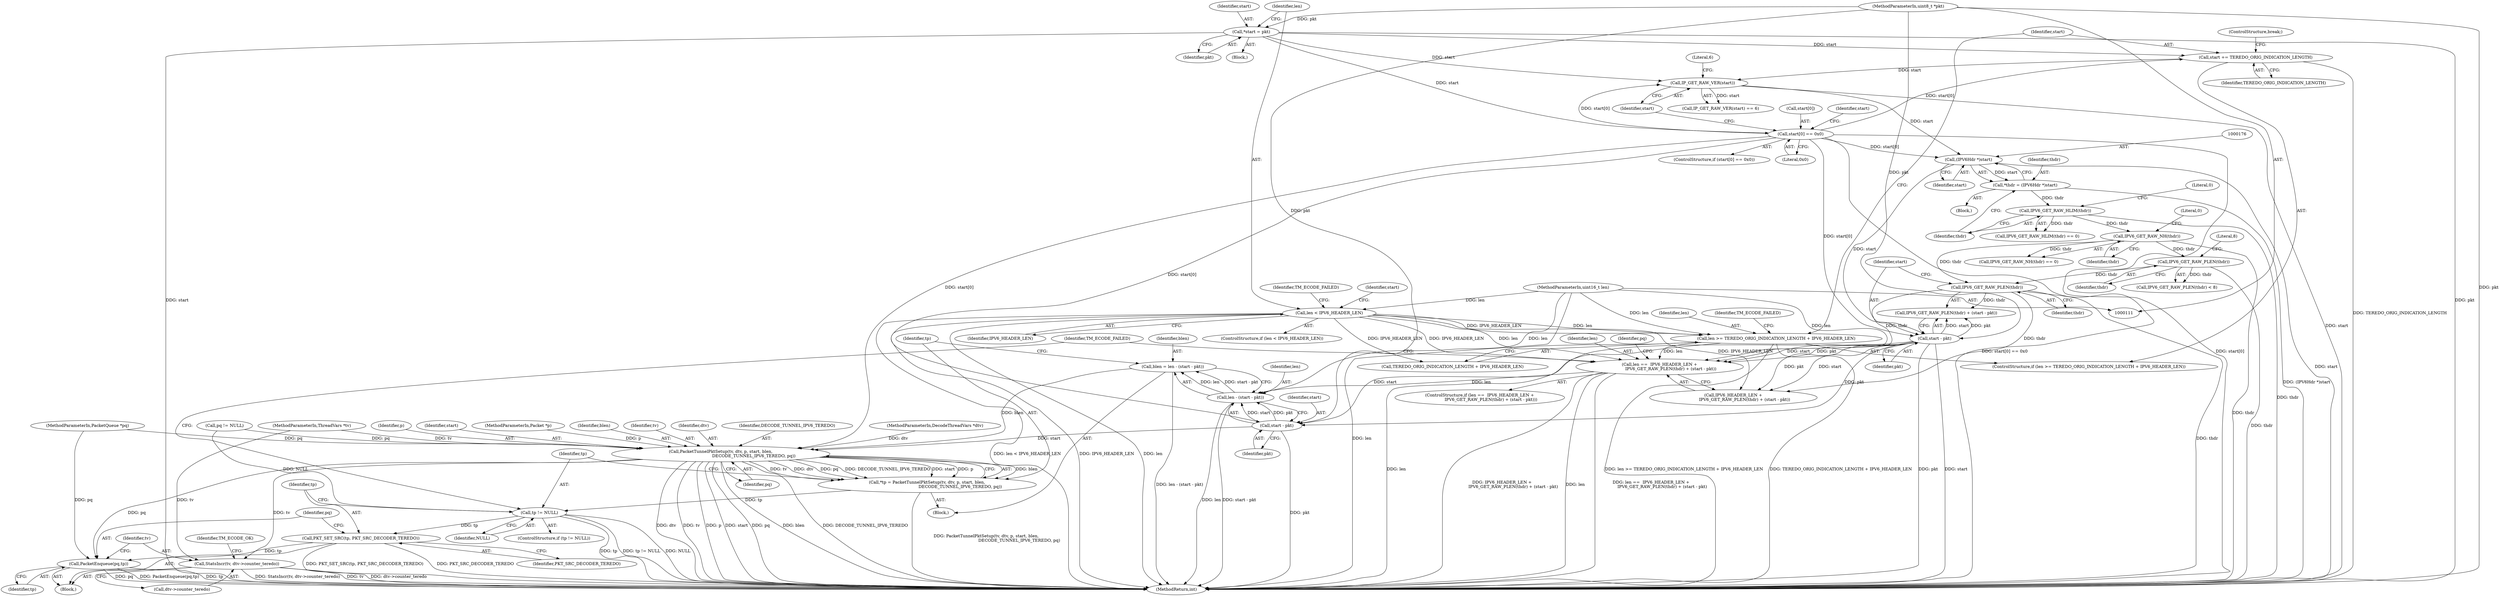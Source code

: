 digraph "0_suricata_11f3659f64a4e42e90cb3c09fcef66894205aefe_0@integer" {
"1000215" [label="(Call,blen = len - (start - pkt))"];
"1000217" [label="(Call,len - (start - pkt))"];
"1000198" [label="(Call,len ==  IPV6_HEADER_LEN +\n                 IPV6_GET_RAW_PLEN(thdr) + (start - pkt))"];
"1000129" [label="(Call,len < IPV6_HEADER_LEN)"];
"1000116" [label="(MethodParameterIn,uint16_t len)"];
"1000148" [label="(Call,len >= TEREDO_ORIG_INDICATION_LENGTH + IPV6_HEADER_LEN)"];
"1000203" [label="(Call,IPV6_GET_RAW_PLEN(thdr))"];
"1000188" [label="(Call,IPV6_GET_RAW_NH(thdr))"];
"1000180" [label="(Call,IPV6_GET_RAW_HLIM(thdr))"];
"1000173" [label="(Call,*thdr = (IPV6Hdr *)start)"];
"1000175" [label="(Call,(IPV6Hdr *)start)"];
"1000168" [label="(Call,IP_GET_RAW_VER(start))"];
"1000125" [label="(Call,*start = pkt)"];
"1000115" [label="(MethodParameterIn,uint8_t *pkt)"];
"1000153" [label="(Call,start += TEREDO_ORIG_INDICATION_LENGTH)"];
"1000135" [label="(Call,start[0] == 0x0)"];
"1000192" [label="(Call,IPV6_GET_RAW_PLEN(thdr))"];
"1000205" [label="(Call,start - pkt)"];
"1000219" [label="(Call,start - pkt)"];
"1000225" [label="(Call,PacketTunnelPktSetup(tv, dtv, p, start, blen,\n                                                  DECODE_TUNNEL_IPV6_TEREDO, pq))"];
"1000223" [label="(Call,*tp = PacketTunnelPktSetup(tv, dtv, p, start, blen,\n                                                  DECODE_TUNNEL_IPV6_TEREDO, pq))"];
"1000234" [label="(Call,tp != NULL)"];
"1000238" [label="(Call,PKT_SET_SRC(tp, PKT_SRC_DECODER_TEREDO))"];
"1000241" [label="(Call,PacketEnqueue(pq,tp))"];
"1000244" [label="(Call,StatsIncr(tv, dtv->counter_teredo))"];
"1000189" [label="(Identifier,thdr)"];
"1000117" [label="(MethodParameterIn,PacketQueue *pq)"];
"1000199" [label="(Identifier,len)"];
"1000235" [label="(Identifier,tp)"];
"1000243" [label="(Identifier,tp)"];
"1000114" [label="(MethodParameterIn,Packet *p)"];
"1000197" [label="(ControlStructure,if (len ==  IPV6_HEADER_LEN +\n                 IPV6_GET_RAW_PLEN(thdr) + (start - pkt)))"];
"1000180" [label="(Call,IPV6_GET_RAW_HLIM(thdr))"];
"1000127" [label="(Identifier,pkt)"];
"1000207" [label="(Identifier,pkt)"];
"1000230" [label="(Identifier,blen)"];
"1000191" [label="(Call,IPV6_GET_RAW_PLEN(thdr) < 8)"];
"1000137" [label="(Identifier,start)"];
"1000187" [label="(Call,IPV6_GET_RAW_NH(thdr) == 0)"];
"1000131" [label="(Identifier,IPV6_HEADER_LEN)"];
"1000128" [label="(ControlStructure,if (len < IPV6_HEADER_LEN))"];
"1000175" [label="(Call,(IPV6Hdr *)start)"];
"1000158" [label="(Identifier,TM_ECODE_FAILED)"];
"1000218" [label="(Identifier,len)"];
"1000134" [label="(ControlStructure,if (start[0] == 0x0))"];
"1000139" [label="(Literal,0x0)"];
"1000154" [label="(Identifier,start)"];
"1000153" [label="(Call,start += TEREDO_ORIG_INDICATION_LENGTH)"];
"1000188" [label="(Call,IPV6_GET_RAW_NH(thdr))"];
"1000116" [label="(MethodParameterIn,uint16_t len)"];
"1000226" [label="(Identifier,tv)"];
"1000206" [label="(Identifier,start)"];
"1000125" [label="(Call,*start = pkt)"];
"1000204" [label="(Identifier,thdr)"];
"1000182" [label="(Literal,0)"];
"1000179" [label="(Call,IPV6_GET_RAW_HLIM(thdr) == 0)"];
"1000232" [label="(Identifier,pq)"];
"1000136" [label="(Call,start[0])"];
"1000205" [label="(Call,start - pkt)"];
"1000174" [label="(Identifier,thdr)"];
"1000236" [label="(Identifier,NULL)"];
"1000118" [label="(Block,)"];
"1000255" [label="(MethodReturn,int)"];
"1000173" [label="(Call,*thdr = (IPV6Hdr *)start)"];
"1000147" [label="(ControlStructure,if (len >= TEREDO_ORIG_INDICATION_LENGTH + IPV6_HEADER_LEN))"];
"1000150" [label="(Call,TEREDO_ORIG_INDICATION_LENGTH + IPV6_HEADER_LEN)"];
"1000112" [label="(MethodParameterIn,ThreadVars *tv)"];
"1000227" [label="(Identifier,dtv)"];
"1000216" [label="(Identifier,blen)"];
"1000200" [label="(Call,IPV6_HEADER_LEN +\n                 IPV6_GET_RAW_PLEN(thdr) + (start - pkt))"];
"1000159" [label="(ControlStructure,break;)"];
"1000246" [label="(Call,dtv->counter_teredo)"];
"1000238" [label="(Call,PKT_SET_SRC(tp, PKT_SRC_DECODER_TEREDO))"];
"1000224" [label="(Identifier,tp)"];
"1000231" [label="(Identifier,DECODE_TUNNEL_IPV6_TEREDO)"];
"1000217" [label="(Call,len - (start - pkt))"];
"1000234" [label="(Call,tp != NULL)"];
"1000169" [label="(Identifier,start)"];
"1000143" [label="(Identifier,start)"];
"1000126" [label="(Identifier,start)"];
"1000130" [label="(Identifier,len)"];
"1000244" [label="(Call,StatsIncr(tv, dtv->counter_teredo))"];
"1000221" [label="(Identifier,pkt)"];
"1000237" [label="(Block,)"];
"1000115" [label="(MethodParameterIn,uint8_t *pkt)"];
"1000240" [label="(Identifier,PKT_SRC_DECODER_TEREDO)"];
"1000133" [label="(Identifier,TM_ECODE_FAILED)"];
"1000113" [label="(MethodParameterIn,DecodeThreadVars *dtv)"];
"1000193" [label="(Identifier,thdr)"];
"1000129" [label="(Call,len < IPV6_HEADER_LEN)"];
"1000190" [label="(Literal,0)"];
"1000211" [label="(Identifier,pq)"];
"1000241" [label="(Call,PacketEnqueue(pq,tp))"];
"1000198" [label="(Call,len ==  IPV6_HEADER_LEN +\n                 IPV6_GET_RAW_PLEN(thdr) + (start - pkt))"];
"1000239" [label="(Identifier,tp)"];
"1000192" [label="(Call,IPV6_GET_RAW_PLEN(thdr))"];
"1000210" [label="(Call,pq != NULL)"];
"1000203" [label="(Call,IPV6_GET_RAW_PLEN(thdr))"];
"1000252" [label="(Identifier,TM_ECODE_FAILED)"];
"1000177" [label="(Identifier,start)"];
"1000233" [label="(ControlStructure,if (tp != NULL))"];
"1000155" [label="(Identifier,TEREDO_ORIG_INDICATION_LENGTH)"];
"1000202" [label="(Call,IPV6_GET_RAW_PLEN(thdr) + (start - pkt))"];
"1000171" [label="(Block,)"];
"1000220" [label="(Identifier,start)"];
"1000219" [label="(Call,start - pkt)"];
"1000170" [label="(Literal,6)"];
"1000223" [label="(Call,*tp = PacketTunnelPktSetup(tv, dtv, p, start, blen,\n                                                  DECODE_TUNNEL_IPV6_TEREDO, pq))"];
"1000242" [label="(Identifier,pq)"];
"1000167" [label="(Call,IP_GET_RAW_VER(start) == 6)"];
"1000194" [label="(Literal,8)"];
"1000225" [label="(Call,PacketTunnelPktSetup(tv, dtv, p, start, blen,\n                                                  DECODE_TUNNEL_IPV6_TEREDO, pq))"];
"1000213" [label="(Block,)"];
"1000135" [label="(Call,start[0] == 0x0)"];
"1000168" [label="(Call,IP_GET_RAW_VER(start))"];
"1000149" [label="(Identifier,len)"];
"1000228" [label="(Identifier,p)"];
"1000181" [label="(Identifier,thdr)"];
"1000245" [label="(Identifier,tv)"];
"1000250" [label="(Identifier,TM_ECODE_OK)"];
"1000148" [label="(Call,len >= TEREDO_ORIG_INDICATION_LENGTH + IPV6_HEADER_LEN)"];
"1000215" [label="(Call,blen = len - (start - pkt))"];
"1000229" [label="(Identifier,start)"];
"1000215" -> "1000213"  [label="AST: "];
"1000215" -> "1000217"  [label="CFG: "];
"1000216" -> "1000215"  [label="AST: "];
"1000217" -> "1000215"  [label="AST: "];
"1000224" -> "1000215"  [label="CFG: "];
"1000215" -> "1000255"  [label="DDG: len - (start - pkt)"];
"1000217" -> "1000215"  [label="DDG: len"];
"1000217" -> "1000215"  [label="DDG: start - pkt"];
"1000215" -> "1000225"  [label="DDG: blen"];
"1000217" -> "1000219"  [label="CFG: "];
"1000218" -> "1000217"  [label="AST: "];
"1000219" -> "1000217"  [label="AST: "];
"1000217" -> "1000255"  [label="DDG: start - pkt"];
"1000217" -> "1000255"  [label="DDG: len"];
"1000198" -> "1000217"  [label="DDG: len"];
"1000116" -> "1000217"  [label="DDG: len"];
"1000219" -> "1000217"  [label="DDG: start"];
"1000219" -> "1000217"  [label="DDG: pkt"];
"1000198" -> "1000197"  [label="AST: "];
"1000198" -> "1000200"  [label="CFG: "];
"1000199" -> "1000198"  [label="AST: "];
"1000200" -> "1000198"  [label="AST: "];
"1000211" -> "1000198"  [label="CFG: "];
"1000252" -> "1000198"  [label="CFG: "];
"1000198" -> "1000255"  [label="DDG: IPV6_HEADER_LEN +\n                 IPV6_GET_RAW_PLEN(thdr) + (start - pkt)"];
"1000198" -> "1000255"  [label="DDG: len"];
"1000198" -> "1000255"  [label="DDG: len ==  IPV6_HEADER_LEN +\n                 IPV6_GET_RAW_PLEN(thdr) + (start - pkt)"];
"1000129" -> "1000198"  [label="DDG: len"];
"1000129" -> "1000198"  [label="DDG: IPV6_HEADER_LEN"];
"1000148" -> "1000198"  [label="DDG: len"];
"1000116" -> "1000198"  [label="DDG: len"];
"1000203" -> "1000198"  [label="DDG: thdr"];
"1000205" -> "1000198"  [label="DDG: start"];
"1000205" -> "1000198"  [label="DDG: pkt"];
"1000129" -> "1000128"  [label="AST: "];
"1000129" -> "1000131"  [label="CFG: "];
"1000130" -> "1000129"  [label="AST: "];
"1000131" -> "1000129"  [label="AST: "];
"1000133" -> "1000129"  [label="CFG: "];
"1000137" -> "1000129"  [label="CFG: "];
"1000129" -> "1000255"  [label="DDG: len"];
"1000129" -> "1000255"  [label="DDG: len < IPV6_HEADER_LEN"];
"1000129" -> "1000255"  [label="DDG: IPV6_HEADER_LEN"];
"1000116" -> "1000129"  [label="DDG: len"];
"1000129" -> "1000148"  [label="DDG: len"];
"1000129" -> "1000148"  [label="DDG: IPV6_HEADER_LEN"];
"1000129" -> "1000150"  [label="DDG: IPV6_HEADER_LEN"];
"1000129" -> "1000200"  [label="DDG: IPV6_HEADER_LEN"];
"1000116" -> "1000111"  [label="AST: "];
"1000116" -> "1000255"  [label="DDG: len"];
"1000116" -> "1000148"  [label="DDG: len"];
"1000148" -> "1000147"  [label="AST: "];
"1000148" -> "1000150"  [label="CFG: "];
"1000149" -> "1000148"  [label="AST: "];
"1000150" -> "1000148"  [label="AST: "];
"1000154" -> "1000148"  [label="CFG: "];
"1000158" -> "1000148"  [label="CFG: "];
"1000148" -> "1000255"  [label="DDG: len"];
"1000148" -> "1000255"  [label="DDG: len >= TEREDO_ORIG_INDICATION_LENGTH + IPV6_HEADER_LEN"];
"1000148" -> "1000255"  [label="DDG: TEREDO_ORIG_INDICATION_LENGTH + IPV6_HEADER_LEN"];
"1000203" -> "1000202"  [label="AST: "];
"1000203" -> "1000204"  [label="CFG: "];
"1000204" -> "1000203"  [label="AST: "];
"1000206" -> "1000203"  [label="CFG: "];
"1000203" -> "1000255"  [label="DDG: thdr"];
"1000203" -> "1000200"  [label="DDG: thdr"];
"1000203" -> "1000202"  [label="DDG: thdr"];
"1000188" -> "1000203"  [label="DDG: thdr"];
"1000192" -> "1000203"  [label="DDG: thdr"];
"1000188" -> "1000187"  [label="AST: "];
"1000188" -> "1000189"  [label="CFG: "];
"1000189" -> "1000188"  [label="AST: "];
"1000190" -> "1000188"  [label="CFG: "];
"1000188" -> "1000255"  [label="DDG: thdr"];
"1000188" -> "1000187"  [label="DDG: thdr"];
"1000180" -> "1000188"  [label="DDG: thdr"];
"1000188" -> "1000192"  [label="DDG: thdr"];
"1000180" -> "1000179"  [label="AST: "];
"1000180" -> "1000181"  [label="CFG: "];
"1000181" -> "1000180"  [label="AST: "];
"1000182" -> "1000180"  [label="CFG: "];
"1000180" -> "1000255"  [label="DDG: thdr"];
"1000180" -> "1000179"  [label="DDG: thdr"];
"1000173" -> "1000180"  [label="DDG: thdr"];
"1000173" -> "1000171"  [label="AST: "];
"1000173" -> "1000175"  [label="CFG: "];
"1000174" -> "1000173"  [label="AST: "];
"1000175" -> "1000173"  [label="AST: "];
"1000181" -> "1000173"  [label="CFG: "];
"1000173" -> "1000255"  [label="DDG: (IPV6Hdr *)start"];
"1000175" -> "1000173"  [label="DDG: start"];
"1000175" -> "1000177"  [label="CFG: "];
"1000176" -> "1000175"  [label="AST: "];
"1000177" -> "1000175"  [label="AST: "];
"1000175" -> "1000255"  [label="DDG: start"];
"1000168" -> "1000175"  [label="DDG: start"];
"1000135" -> "1000175"  [label="DDG: start[0]"];
"1000175" -> "1000205"  [label="DDG: start"];
"1000168" -> "1000167"  [label="AST: "];
"1000168" -> "1000169"  [label="CFG: "];
"1000169" -> "1000168"  [label="AST: "];
"1000170" -> "1000168"  [label="CFG: "];
"1000168" -> "1000255"  [label="DDG: start"];
"1000168" -> "1000167"  [label="DDG: start"];
"1000125" -> "1000168"  [label="DDG: start"];
"1000153" -> "1000168"  [label="DDG: start"];
"1000135" -> "1000168"  [label="DDG: start[0]"];
"1000125" -> "1000118"  [label="AST: "];
"1000125" -> "1000127"  [label="CFG: "];
"1000126" -> "1000125"  [label="AST: "];
"1000127" -> "1000125"  [label="AST: "];
"1000130" -> "1000125"  [label="CFG: "];
"1000125" -> "1000255"  [label="DDG: start"];
"1000125" -> "1000255"  [label="DDG: pkt"];
"1000115" -> "1000125"  [label="DDG: pkt"];
"1000125" -> "1000135"  [label="DDG: start"];
"1000125" -> "1000153"  [label="DDG: start"];
"1000115" -> "1000111"  [label="AST: "];
"1000115" -> "1000255"  [label="DDG: pkt"];
"1000115" -> "1000205"  [label="DDG: pkt"];
"1000115" -> "1000219"  [label="DDG: pkt"];
"1000153" -> "1000147"  [label="AST: "];
"1000153" -> "1000155"  [label="CFG: "];
"1000154" -> "1000153"  [label="AST: "];
"1000155" -> "1000153"  [label="AST: "];
"1000159" -> "1000153"  [label="CFG: "];
"1000153" -> "1000255"  [label="DDG: TEREDO_ORIG_INDICATION_LENGTH"];
"1000135" -> "1000153"  [label="DDG: start[0]"];
"1000135" -> "1000134"  [label="AST: "];
"1000135" -> "1000139"  [label="CFG: "];
"1000136" -> "1000135"  [label="AST: "];
"1000139" -> "1000135"  [label="AST: "];
"1000143" -> "1000135"  [label="CFG: "];
"1000169" -> "1000135"  [label="CFG: "];
"1000135" -> "1000255"  [label="DDG: start[0] == 0x0"];
"1000135" -> "1000255"  [label="DDG: start[0]"];
"1000135" -> "1000205"  [label="DDG: start[0]"];
"1000135" -> "1000219"  [label="DDG: start[0]"];
"1000135" -> "1000225"  [label="DDG: start[0]"];
"1000192" -> "1000191"  [label="AST: "];
"1000192" -> "1000193"  [label="CFG: "];
"1000193" -> "1000192"  [label="AST: "];
"1000194" -> "1000192"  [label="CFG: "];
"1000192" -> "1000255"  [label="DDG: thdr"];
"1000192" -> "1000191"  [label="DDG: thdr"];
"1000205" -> "1000202"  [label="AST: "];
"1000205" -> "1000207"  [label="CFG: "];
"1000206" -> "1000205"  [label="AST: "];
"1000207" -> "1000205"  [label="AST: "];
"1000202" -> "1000205"  [label="CFG: "];
"1000205" -> "1000255"  [label="DDG: start"];
"1000205" -> "1000255"  [label="DDG: pkt"];
"1000205" -> "1000200"  [label="DDG: start"];
"1000205" -> "1000200"  [label="DDG: pkt"];
"1000205" -> "1000202"  [label="DDG: start"];
"1000205" -> "1000202"  [label="DDG: pkt"];
"1000205" -> "1000219"  [label="DDG: start"];
"1000205" -> "1000219"  [label="DDG: pkt"];
"1000219" -> "1000221"  [label="CFG: "];
"1000220" -> "1000219"  [label="AST: "];
"1000221" -> "1000219"  [label="AST: "];
"1000219" -> "1000255"  [label="DDG: pkt"];
"1000219" -> "1000225"  [label="DDG: start"];
"1000225" -> "1000223"  [label="AST: "];
"1000225" -> "1000232"  [label="CFG: "];
"1000226" -> "1000225"  [label="AST: "];
"1000227" -> "1000225"  [label="AST: "];
"1000228" -> "1000225"  [label="AST: "];
"1000229" -> "1000225"  [label="AST: "];
"1000230" -> "1000225"  [label="AST: "];
"1000231" -> "1000225"  [label="AST: "];
"1000232" -> "1000225"  [label="AST: "];
"1000223" -> "1000225"  [label="CFG: "];
"1000225" -> "1000255"  [label="DDG: DECODE_TUNNEL_IPV6_TEREDO"];
"1000225" -> "1000255"  [label="DDG: dtv"];
"1000225" -> "1000255"  [label="DDG: tv"];
"1000225" -> "1000255"  [label="DDG: p"];
"1000225" -> "1000255"  [label="DDG: start"];
"1000225" -> "1000255"  [label="DDG: pq"];
"1000225" -> "1000255"  [label="DDG: blen"];
"1000225" -> "1000223"  [label="DDG: blen"];
"1000225" -> "1000223"  [label="DDG: tv"];
"1000225" -> "1000223"  [label="DDG: dtv"];
"1000225" -> "1000223"  [label="DDG: pq"];
"1000225" -> "1000223"  [label="DDG: DECODE_TUNNEL_IPV6_TEREDO"];
"1000225" -> "1000223"  [label="DDG: start"];
"1000225" -> "1000223"  [label="DDG: p"];
"1000112" -> "1000225"  [label="DDG: tv"];
"1000113" -> "1000225"  [label="DDG: dtv"];
"1000114" -> "1000225"  [label="DDG: p"];
"1000210" -> "1000225"  [label="DDG: pq"];
"1000117" -> "1000225"  [label="DDG: pq"];
"1000225" -> "1000241"  [label="DDG: pq"];
"1000225" -> "1000244"  [label="DDG: tv"];
"1000223" -> "1000213"  [label="AST: "];
"1000224" -> "1000223"  [label="AST: "];
"1000235" -> "1000223"  [label="CFG: "];
"1000223" -> "1000255"  [label="DDG: PacketTunnelPktSetup(tv, dtv, p, start, blen,\n                                                  DECODE_TUNNEL_IPV6_TEREDO, pq)"];
"1000223" -> "1000234"  [label="DDG: tp"];
"1000234" -> "1000233"  [label="AST: "];
"1000234" -> "1000236"  [label="CFG: "];
"1000235" -> "1000234"  [label="AST: "];
"1000236" -> "1000234"  [label="AST: "];
"1000239" -> "1000234"  [label="CFG: "];
"1000252" -> "1000234"  [label="CFG: "];
"1000234" -> "1000255"  [label="DDG: NULL"];
"1000234" -> "1000255"  [label="DDG: tp"];
"1000234" -> "1000255"  [label="DDG: tp != NULL"];
"1000210" -> "1000234"  [label="DDG: NULL"];
"1000234" -> "1000238"  [label="DDG: tp"];
"1000238" -> "1000237"  [label="AST: "];
"1000238" -> "1000240"  [label="CFG: "];
"1000239" -> "1000238"  [label="AST: "];
"1000240" -> "1000238"  [label="AST: "];
"1000242" -> "1000238"  [label="CFG: "];
"1000238" -> "1000255"  [label="DDG: PKT_SRC_DECODER_TEREDO"];
"1000238" -> "1000255"  [label="DDG: PKT_SET_SRC(tp, PKT_SRC_DECODER_TEREDO)"];
"1000238" -> "1000241"  [label="DDG: tp"];
"1000241" -> "1000237"  [label="AST: "];
"1000241" -> "1000243"  [label="CFG: "];
"1000242" -> "1000241"  [label="AST: "];
"1000243" -> "1000241"  [label="AST: "];
"1000245" -> "1000241"  [label="CFG: "];
"1000241" -> "1000255"  [label="DDG: pq"];
"1000241" -> "1000255"  [label="DDG: PacketEnqueue(pq,tp)"];
"1000241" -> "1000255"  [label="DDG: tp"];
"1000117" -> "1000241"  [label="DDG: pq"];
"1000244" -> "1000237"  [label="AST: "];
"1000244" -> "1000246"  [label="CFG: "];
"1000245" -> "1000244"  [label="AST: "];
"1000246" -> "1000244"  [label="AST: "];
"1000250" -> "1000244"  [label="CFG: "];
"1000244" -> "1000255"  [label="DDG: StatsIncr(tv, dtv->counter_teredo)"];
"1000244" -> "1000255"  [label="DDG: tv"];
"1000244" -> "1000255"  [label="DDG: dtv->counter_teredo"];
"1000112" -> "1000244"  [label="DDG: tv"];
}
